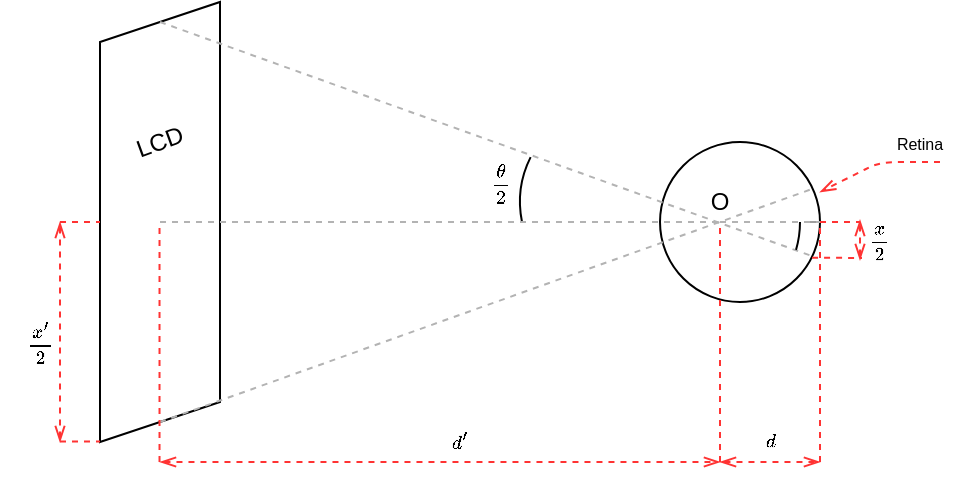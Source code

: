 <mxfile version="13.9.9" type="device"><diagram id="t6TK8uMgLT-g2Urqyo56" name="Página-1"><mxGraphModel dx="981" dy="567" grid="1" gridSize="10" guides="1" tooltips="1" connect="1" arrows="1" fold="1" page="1" pageScale="1" pageWidth="827" pageHeight="1169" math="1" shadow="0"><root><mxCell id="0"/><mxCell id="1" parent="0"/><mxCell id="H-MnSSwm7GFsZrx2Eplh-5" value="" style="shape=parallelogram;perimeter=parallelogramPerimeter;whiteSpace=wrap;html=1;fixedSize=1;rotation=90;flipH=1;" vertex="1" parent="1"><mxGeometry x="210" y="210" width="220" height="60" as="geometry"/></mxCell><mxCell id="H-MnSSwm7GFsZrx2Eplh-1" value="" style="ellipse;whiteSpace=wrap;html=1;aspect=fixed;" vertex="1" parent="1"><mxGeometry x="570" y="200" width="80" height="80" as="geometry"/></mxCell><mxCell id="H-MnSSwm7GFsZrx2Eplh-3" value="" style="endArrow=none;html=1;dashed=1;entryX=0.947;entryY=0.712;entryDx=0;entryDy=0;entryPerimeter=0;strokeWidth=1;strokeColor=#B3B3B3;" edge="1" parent="1" target="H-MnSSwm7GFsZrx2Eplh-1"><mxGeometry width="50" height="50" relative="1" as="geometry"><mxPoint x="320" y="140" as="sourcePoint"/><mxPoint x="440" y="210" as="targetPoint"/></mxGeometry></mxCell><mxCell id="H-MnSSwm7GFsZrx2Eplh-4" value="" style="endArrow=none;html=1;dashed=1;entryX=0.969;entryY=0.287;entryDx=0;entryDy=0;entryPerimeter=0;strokeWidth=1;strokeColor=#B3B3B3;" edge="1" parent="1" target="H-MnSSwm7GFsZrx2Eplh-1"><mxGeometry width="50" height="50" relative="1" as="geometry"><mxPoint x="320" y="340" as="sourcePoint"/><mxPoint x="655.76" y="266.96" as="targetPoint"/></mxGeometry></mxCell><mxCell id="H-MnSSwm7GFsZrx2Eplh-6" value="LCD" style="text;html=1;strokeColor=none;fillColor=none;align=center;verticalAlign=middle;whiteSpace=wrap;rounded=0;rotation=-20;" vertex="1" parent="1"><mxGeometry x="300" y="190" width="40" height="20" as="geometry"/></mxCell><mxCell id="H-MnSSwm7GFsZrx2Eplh-8" value="" style="endArrow=none;dashed=1;html=1;entryX=1;entryY=0.5;entryDx=0;entryDy=0;strokeWidth=1;strokeColor=#B3B3B3;" edge="1" parent="1" target="H-MnSSwm7GFsZrx2Eplh-1"><mxGeometry width="50" height="50" relative="1" as="geometry"><mxPoint x="600" y="240" as="sourcePoint"/><mxPoint x="370" y="200" as="targetPoint"/></mxGeometry></mxCell><mxCell id="H-MnSSwm7GFsZrx2Eplh-10" value="" style="endArrow=none;html=1;dashed=1;strokeColor=#FF3333;" edge="1" parent="1"><mxGeometry width="50" height="50" relative="1" as="geometry"><mxPoint x="600" y="360" as="sourcePoint"/><mxPoint x="600" y="240" as="targetPoint"/></mxGeometry></mxCell><mxCell id="H-MnSSwm7GFsZrx2Eplh-11" value="" style="endArrow=none;html=1;dashed=1;strokeColor=#9E9E9E;" edge="1" parent="1"><mxGeometry width="50" height="50" relative="1" as="geometry"><mxPoint x="645" y="240" as="sourcePoint"/><mxPoint x="650" y="240" as="targetPoint"/></mxGeometry></mxCell><mxCell id="H-MnSSwm7GFsZrx2Eplh-12" value="" style="endArrow=none;html=1;dashed=1;strokeColor=#FF3333;" edge="1" parent="1"><mxGeometry width="50" height="50" relative="1" as="geometry"><mxPoint x="319.76" y="360" as="sourcePoint"/><mxPoint x="319.76" y="240" as="targetPoint"/></mxGeometry></mxCell><mxCell id="H-MnSSwm7GFsZrx2Eplh-17" value="O" style="text;html=1;strokeColor=none;fillColor=none;align=center;verticalAlign=middle;whiteSpace=wrap;rounded=0;" vertex="1" parent="1"><mxGeometry x="580" y="220" width="40" height="20" as="geometry"/></mxCell><mxCell id="H-MnSSwm7GFsZrx2Eplh-19" value="&lt;span style=&quot;font-size: 8px&quot;&gt;$$d'$$&lt;/span&gt;" style="text;html=1;strokeColor=none;fillColor=none;align=center;verticalAlign=middle;whiteSpace=wrap;rounded=0;" vertex="1" parent="1"><mxGeometry x="450" y="340" width="40" height="20" as="geometry"/></mxCell><mxCell id="H-MnSSwm7GFsZrx2Eplh-20" value="&lt;font style=&quot;font-size: 8px&quot;&gt;$$d$$&lt;/font&gt;" style="text;html=1;strokeColor=none;fillColor=none;align=center;verticalAlign=middle;whiteSpace=wrap;rounded=0;" vertex="1" parent="1"><mxGeometry x="605" y="340" width="40" height="20" as="geometry"/></mxCell><mxCell id="H-MnSSwm7GFsZrx2Eplh-22" value="" style="endArrow=none;html=1;dashed=1;entryX=1;entryY=0.5;entryDx=0;entryDy=0;strokeColor=#FF3333;" edge="1" parent="1" target="H-MnSSwm7GFsZrx2Eplh-1"><mxGeometry width="50" height="50" relative="1" as="geometry"><mxPoint x="650" y="360" as="sourcePoint"/><mxPoint x="645.608" y="254.595" as="targetPoint"/></mxGeometry></mxCell><mxCell id="H-MnSSwm7GFsZrx2Eplh-27" value="" style="endArrow=openThin;html=1;dashed=1;strokeWidth=1;strokeColor=#FF3333;endFill=0;" edge="1" parent="1"><mxGeometry width="50" height="50" relative="1" as="geometry"><mxPoint x="710" y="210" as="sourcePoint"/><mxPoint x="650" y="225" as="targetPoint"/><Array as="points"><mxPoint x="680" y="210"/><mxPoint x="670" y="215"/></Array></mxGeometry></mxCell><mxCell id="H-MnSSwm7GFsZrx2Eplh-28" value="&lt;font style=&quot;font-size: 8px&quot;&gt;Retina&lt;/font&gt;" style="text;html=1;strokeColor=none;fillColor=none;align=center;verticalAlign=middle;whiteSpace=wrap;rounded=0;" vertex="1" parent="1"><mxGeometry x="680" y="190" width="40" height="20" as="geometry"/></mxCell><mxCell id="H-MnSSwm7GFsZrx2Eplh-29" value="" style="endArrow=openThin;startArrow=openThin;html=1;dashed=1;strokeColor=#FF3333;startFill=0;endFill=0;" edge="1" parent="1"><mxGeometry width="50" height="50" relative="1" as="geometry"><mxPoint x="270" y="350" as="sourcePoint"/><mxPoint x="270" y="240" as="targetPoint"/></mxGeometry></mxCell><mxCell id="H-MnSSwm7GFsZrx2Eplh-30" value="" style="endArrow=openThin;startArrow=openThin;html=1;dashed=1;strokeColor=#FF3333;startFill=0;endFill=0;" edge="1" parent="1"><mxGeometry width="50" height="50" relative="1" as="geometry"><mxPoint x="320" y="360" as="sourcePoint"/><mxPoint x="600" y="360" as="targetPoint"/></mxGeometry></mxCell><mxCell id="H-MnSSwm7GFsZrx2Eplh-31" value="" style="endArrow=openThin;startArrow=openThin;html=1;dashed=1;strokeColor=#FF3333;startFill=0;endFill=0;" edge="1" parent="1"><mxGeometry width="50" height="50" relative="1" as="geometry"><mxPoint x="600" y="360" as="sourcePoint"/><mxPoint x="650" y="360" as="targetPoint"/></mxGeometry></mxCell><mxCell id="H-MnSSwm7GFsZrx2Eplh-32" value="&lt;font style=&quot;font-size: 8px&quot;&gt;$$\frac{x'}{2}$$&lt;/font&gt;" style="text;html=1;strokeColor=none;fillColor=none;align=center;verticalAlign=middle;whiteSpace=wrap;rounded=0;" vertex="1" parent="1"><mxGeometry x="240" y="290" width="40" height="20" as="geometry"/></mxCell><mxCell id="H-MnSSwm7GFsZrx2Eplh-33" value="" style="endArrow=openThin;startArrow=openThin;html=1;dashed=1;strokeColor=#FF3333;startFill=0;endFill=0;" edge="1" parent="1"><mxGeometry width="50" height="50" relative="1" as="geometry"><mxPoint x="670" y="259" as="sourcePoint"/><mxPoint x="670" y="239" as="targetPoint"/></mxGeometry></mxCell><mxCell id="H-MnSSwm7GFsZrx2Eplh-34" value="" style="endArrow=none;html=1;dashed=1;strokeColor=#FF3333;exitX=1;exitY=0.5;exitDx=0;exitDy=0;" edge="1" parent="1" source="H-MnSSwm7GFsZrx2Eplh-1"><mxGeometry width="50" height="50" relative="1" as="geometry"><mxPoint x="610" y="370" as="sourcePoint"/><mxPoint x="670" y="240" as="targetPoint"/></mxGeometry></mxCell><mxCell id="H-MnSSwm7GFsZrx2Eplh-35" value="" style="endArrow=none;html=1;dashed=1;strokeColor=#FF3333;exitX=0.938;exitY=0.748;exitDx=0;exitDy=0;exitPerimeter=0;" edge="1" parent="1"><mxGeometry width="50" height="50" relative="1" as="geometry"><mxPoint x="646.04" y="257.84" as="sourcePoint"/><mxPoint x="671" y="258" as="targetPoint"/></mxGeometry></mxCell><mxCell id="H-MnSSwm7GFsZrx2Eplh-36" value="" style="endArrow=none;html=1;dashed=1;strokeColor=#FF3333;exitX=0.938;exitY=0.748;exitDx=0;exitDy=0;exitPerimeter=0;" edge="1" parent="1"><mxGeometry width="50" height="50" relative="1" as="geometry"><mxPoint x="270.0" y="240.0" as="sourcePoint"/><mxPoint x="290" y="240" as="targetPoint"/></mxGeometry></mxCell><mxCell id="H-MnSSwm7GFsZrx2Eplh-37" value="" style="endArrow=none;html=1;dashed=1;strokeColor=#FF3333;exitX=0.938;exitY=0.748;exitDx=0;exitDy=0;exitPerimeter=0;" edge="1" parent="1"><mxGeometry width="50" height="50" relative="1" as="geometry"><mxPoint x="270" y="349.8" as="sourcePoint"/><mxPoint x="290" y="349.8" as="targetPoint"/></mxGeometry></mxCell><mxCell id="H-MnSSwm7GFsZrx2Eplh-38" value="&lt;font style=&quot;font-size: 8px&quot;&gt;$$\frac{x}{2}$$&lt;/font&gt;" style="text;html=1;strokeColor=none;fillColor=none;align=center;verticalAlign=middle;whiteSpace=wrap;rounded=0;" vertex="1" parent="1"><mxGeometry x="660" y="240" width="40" height="20" as="geometry"/></mxCell><mxCell id="H-MnSSwm7GFsZrx2Eplh-41" value="" style="verticalLabelPosition=bottom;verticalAlign=top;html=1;shape=mxgraph.basic.arc;startAngle=0.718;endAngle=0.824;" vertex="1" parent="1"><mxGeometry x="500" y="180" width="100" height="100" as="geometry"/></mxCell><mxCell id="H-MnSSwm7GFsZrx2Eplh-42" value="" style="endArrow=none;dashed=1;html=1;entryX=0.5;entryY=1;entryDx=0;entryDy=0;strokeWidth=1;strokeColor=#B3B3B3;" edge="1" parent="1" target="H-MnSSwm7GFsZrx2Eplh-17"><mxGeometry width="50" height="50" relative="1" as="geometry"><mxPoint x="320" y="240" as="sourcePoint"/><mxPoint x="650" y="240" as="targetPoint"/></mxGeometry></mxCell><mxCell id="H-MnSSwm7GFsZrx2Eplh-43" value="&lt;font style=&quot;font-size: 8px&quot;&gt;$$\frac{\theta&lt;br&gt;}{2}$$&lt;/font&gt;" style="text;html=1;strokeColor=none;fillColor=none;align=center;verticalAlign=middle;whiteSpace=wrap;rounded=0;" vertex="1" parent="1"><mxGeometry x="470" y="210" width="40" height="20" as="geometry"/></mxCell><mxCell id="H-MnSSwm7GFsZrx2Eplh-52" value="" style="verticalLabelPosition=bottom;verticalAlign=top;html=1;shape=mxgraph.basic.arc;startAngle=0.705;endAngle=0.75;flipH=1;" vertex="1" parent="1"><mxGeometry x="540" y="190" width="100" height="100" as="geometry"/></mxCell></root></mxGraphModel></diagram></mxfile>